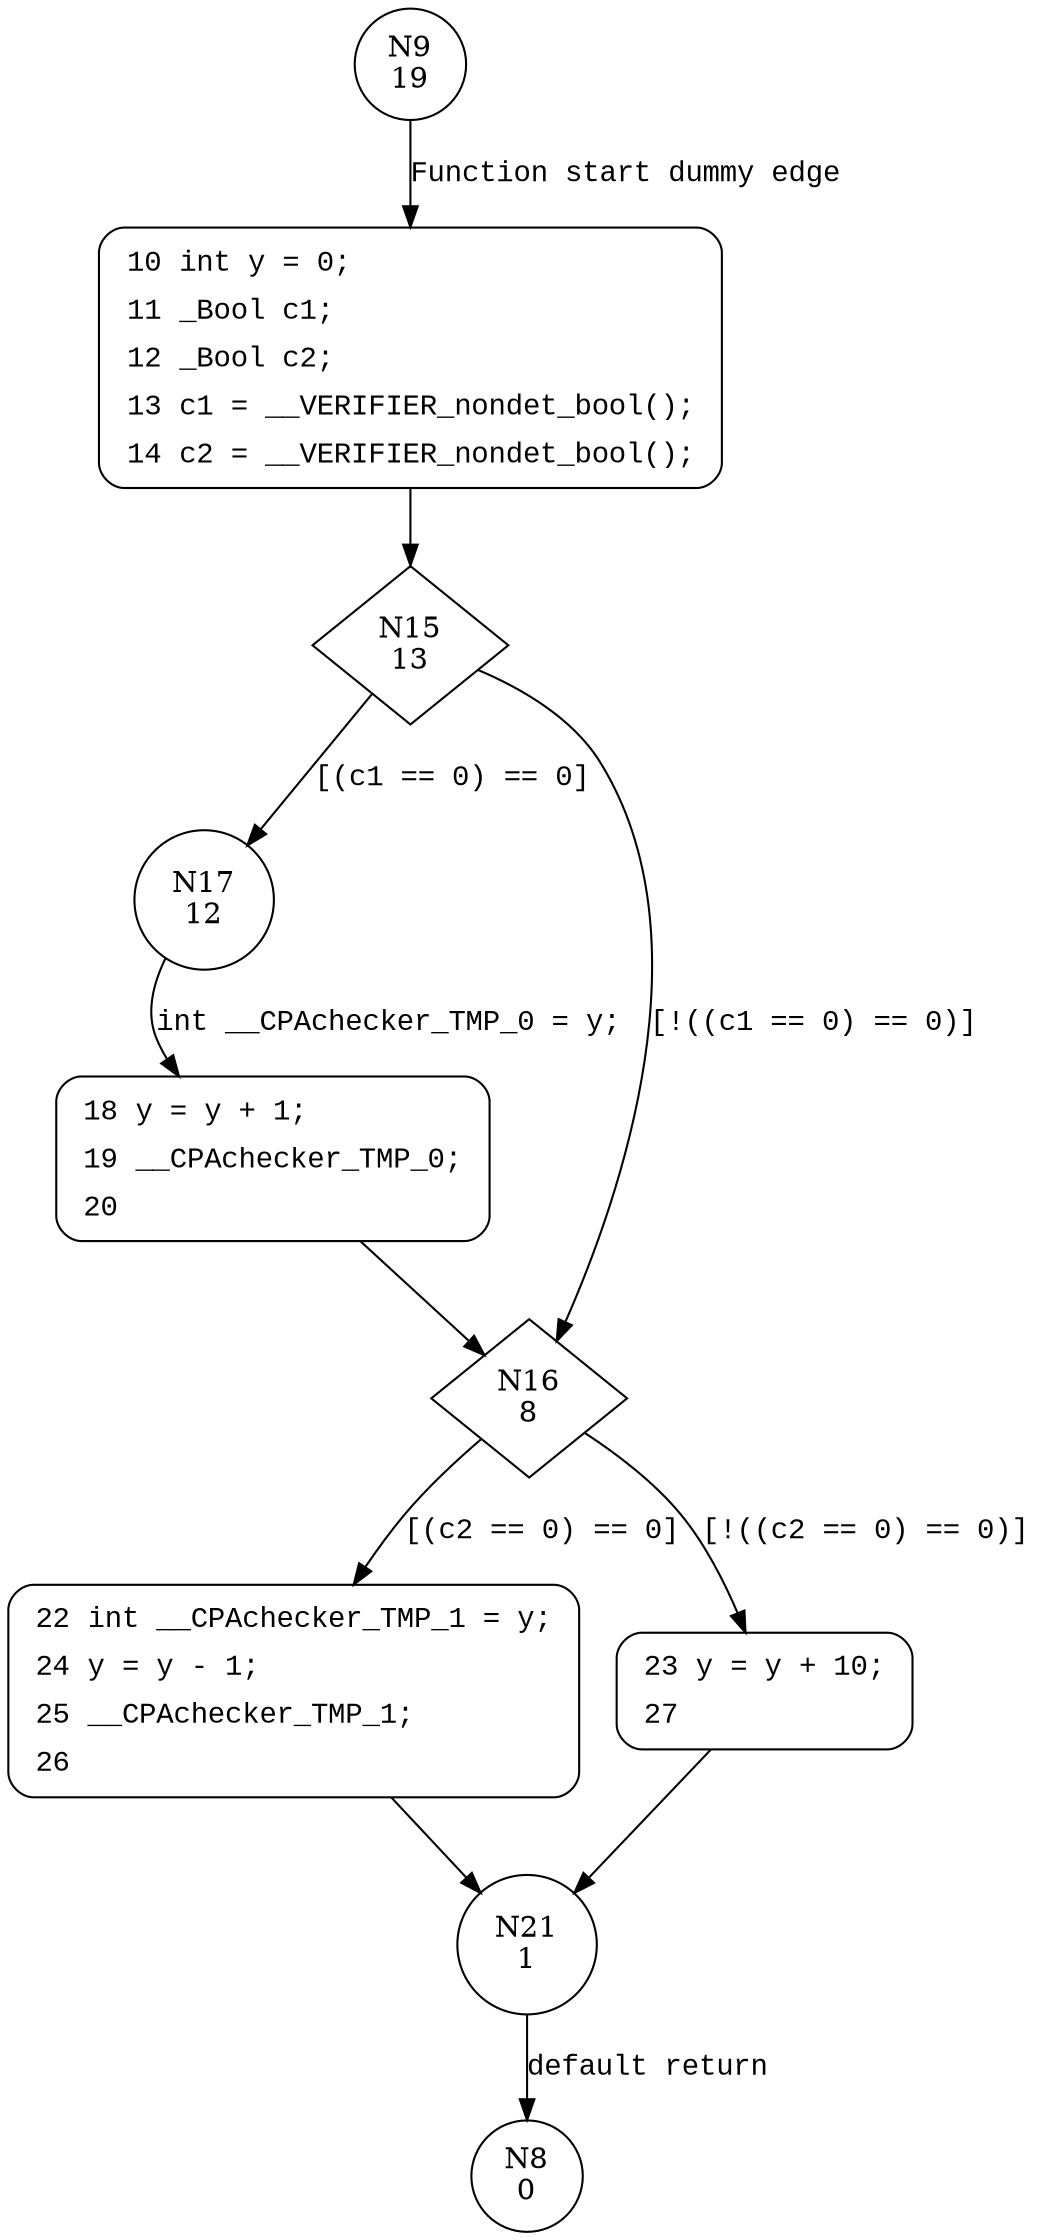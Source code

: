 digraph foo {
9 [shape="circle" label="N9\n19"]
10 [shape="circle" label="N10\n18"]
15 [shape="diamond" label="N15\n13"]
17 [shape="circle" label="N17\n12"]
16 [shape="diamond" label="N16\n8"]
22 [shape="circle" label="N22\n5"]
23 [shape="circle" label="N23\n7"]
21 [shape="circle" label="N21\n1"]
8 [shape="circle" label="N8\n0"]
18 [shape="circle" label="N18\n11"]
10 [style="filled,bold" penwidth="1" fillcolor="white" fontname="Courier New" shape="Mrecord" label=<<table border="0" cellborder="0" cellpadding="3" bgcolor="white"><tr><td align="right">10</td><td align="left">int y = 0;</td></tr><tr><td align="right">11</td><td align="left">_Bool c1;</td></tr><tr><td align="right">12</td><td align="left">_Bool c2;</td></tr><tr><td align="right">13</td><td align="left">c1 = __VERIFIER_nondet_bool();</td></tr><tr><td align="right">14</td><td align="left">c2 = __VERIFIER_nondet_bool();</td></tr></table>>]
10 -> 15[label=""]
23 [style="filled,bold" penwidth="1" fillcolor="white" fontname="Courier New" shape="Mrecord" label=<<table border="0" cellborder="0" cellpadding="3" bgcolor="white"><tr><td align="right">23</td><td align="left">y = y + 10;</td></tr><tr><td align="right">27</td><td align="left"></td></tr></table>>]
23 -> 21[label=""]
22 [style="filled,bold" penwidth="1" fillcolor="white" fontname="Courier New" shape="Mrecord" label=<<table border="0" cellborder="0" cellpadding="3" bgcolor="white"><tr><td align="right">22</td><td align="left">int __CPAchecker_TMP_1 = y;</td></tr><tr><td align="right">24</td><td align="left">y = y - 1;</td></tr><tr><td align="right">25</td><td align="left">__CPAchecker_TMP_1;</td></tr><tr><td align="right">26</td><td align="left"></td></tr></table>>]
22 -> 21[label=""]
18 [style="filled,bold" penwidth="1" fillcolor="white" fontname="Courier New" shape="Mrecord" label=<<table border="0" cellborder="0" cellpadding="3" bgcolor="white"><tr><td align="right">18</td><td align="left">y = y + 1;</td></tr><tr><td align="right">19</td><td align="left">__CPAchecker_TMP_0;</td></tr><tr><td align="right">20</td><td align="left"></td></tr></table>>]
18 -> 16[label=""]
9 -> 10 [label="Function start dummy edge" fontname="Courier New"]
15 -> 17 [label="[(c1 == 0) == 0]" fontname="Courier New"]
15 -> 16 [label="[!((c1 == 0) == 0)]" fontname="Courier New"]
16 -> 22 [label="[(c2 == 0) == 0]" fontname="Courier New"]
16 -> 23 [label="[!((c2 == 0) == 0)]" fontname="Courier New"]
21 -> 8 [label="default return" fontname="Courier New"]
17 -> 18 [label="int __CPAchecker_TMP_0 = y;" fontname="Courier New"]
}
